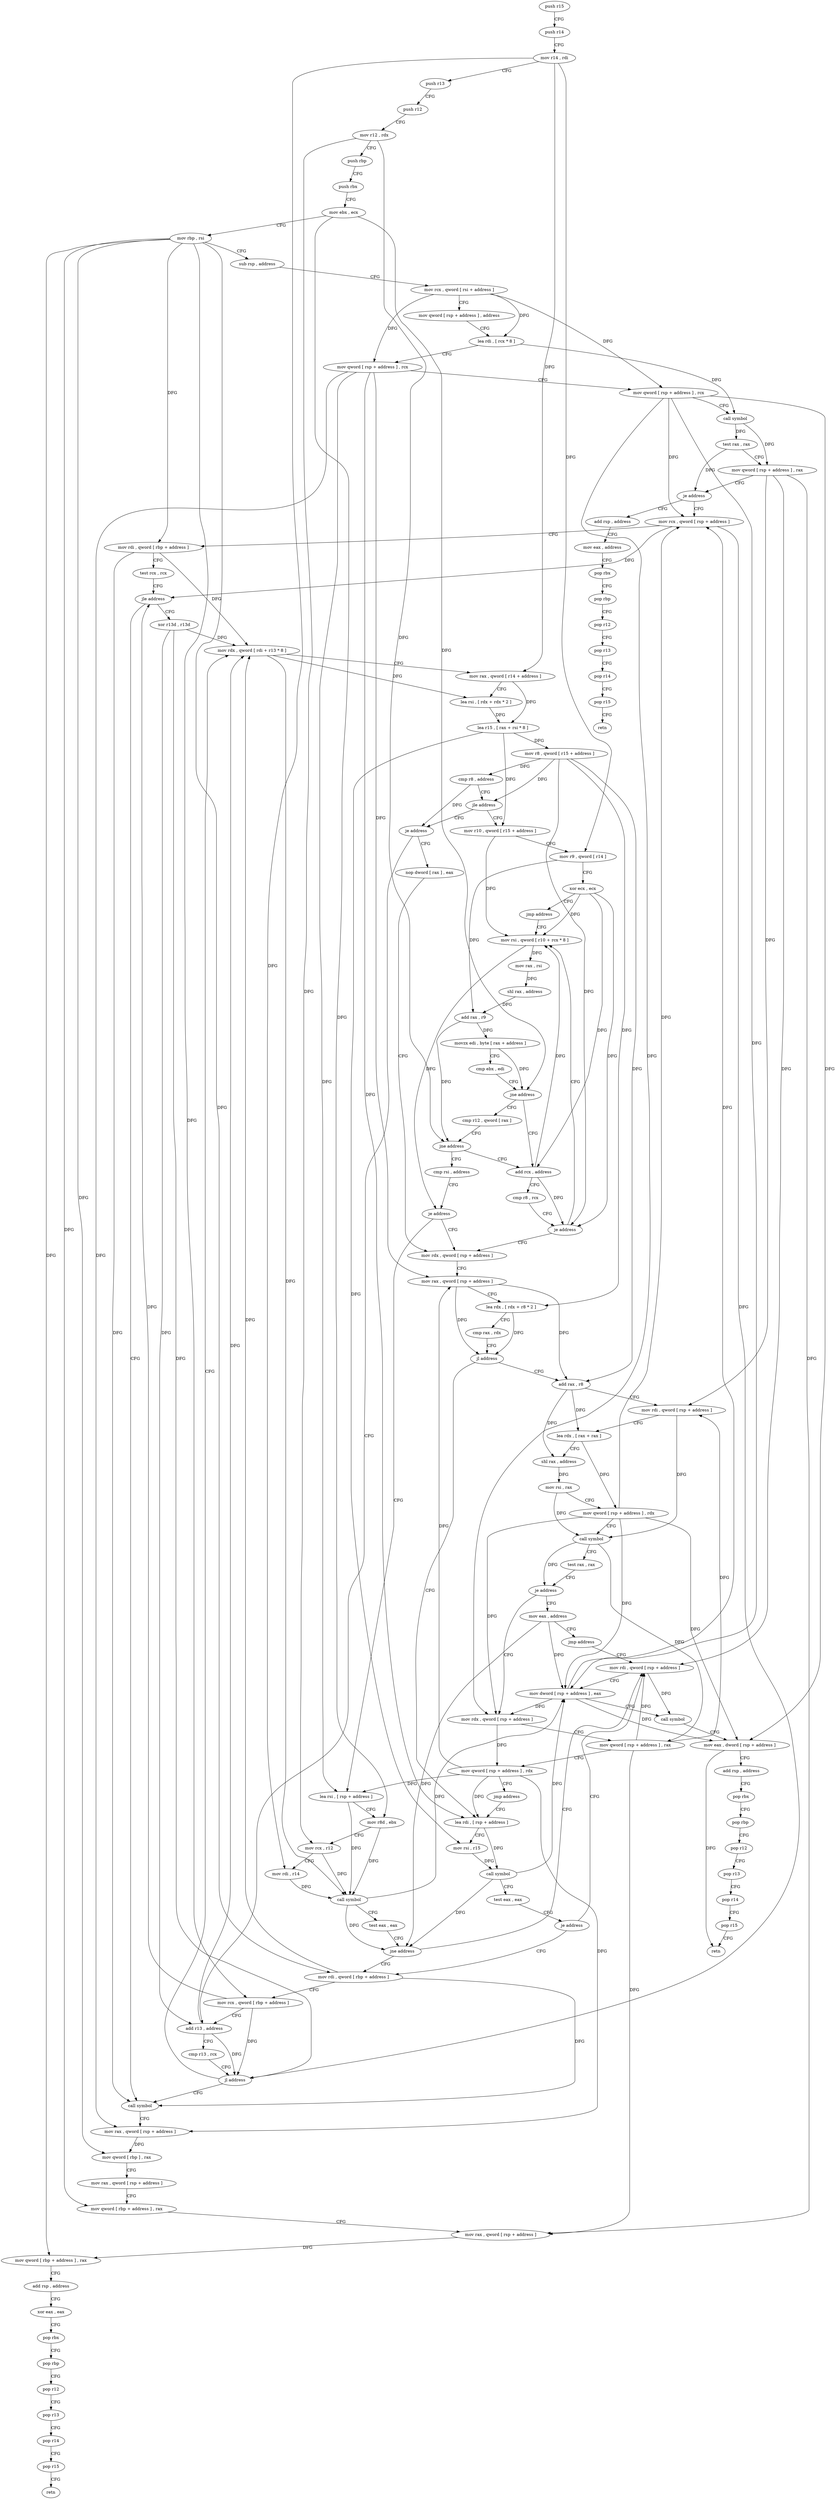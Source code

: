digraph "func" {
"4380816" [label = "push r15" ]
"4380818" [label = "push r14" ]
"4380820" [label = "mov r14 , rdi" ]
"4380823" [label = "push r13" ]
"4380825" [label = "push r12" ]
"4380827" [label = "mov r12 , rdx" ]
"4380830" [label = "push rbp" ]
"4380831" [label = "push rbx" ]
"4380832" [label = "mov ebx , ecx" ]
"4380834" [label = "mov rbp , rsi" ]
"4380837" [label = "sub rsp , address" ]
"4380841" [label = "mov rcx , qword [ rsi + address ]" ]
"4380845" [label = "mov qword [ rsp + address ] , address" ]
"4380854" [label = "lea rdi , [ rcx * 8 ]" ]
"4380862" [label = "mov qword [ rsp + address ] , rcx" ]
"4380867" [label = "mov qword [ rsp + address ] , rcx" ]
"4380872" [label = "call symbol" ]
"4380877" [label = "test rax , rax" ]
"4380880" [label = "mov qword [ rsp + address ] , rax" ]
"4380885" [label = "je address" ]
"4381224" [label = "add rsp , address" ]
"4380891" [label = "mov rcx , qword [ rsp + address ]" ]
"4381228" [label = "mov eax , address" ]
"4381233" [label = "pop rbx" ]
"4381234" [label = "pop rbp" ]
"4381235" [label = "pop r12" ]
"4381237" [label = "pop r13" ]
"4381239" [label = "pop r14" ]
"4381241" [label = "pop r15" ]
"4381243" [label = "retn" ]
"4380896" [label = "mov rdi , qword [ rbp + address ]" ]
"4380900" [label = "test rcx , rcx" ]
"4380903" [label = "jle address" ]
"4381050" [label = "call symbol" ]
"4380909" [label = "xor r13d , r13d" ]
"4381055" [label = "mov rax , qword [ rsp + address ]" ]
"4381060" [label = "mov qword [ rbp ] , rax" ]
"4381064" [label = "mov rax , qword [ rsp + address ]" ]
"4381069" [label = "mov qword [ rbp + address ] , rax" ]
"4381073" [label = "mov rax , qword [ rsp + address ]" ]
"4381078" [label = "mov qword [ rbp + address ] , rax" ]
"4381082" [label = "add rsp , address" ]
"4381086" [label = "xor eax , eax" ]
"4381088" [label = "pop rbx" ]
"4381089" [label = "pop rbp" ]
"4381090" [label = "pop r12" ]
"4381092" [label = "pop r13" ]
"4381094" [label = "pop r14" ]
"4381096" [label = "pop r15" ]
"4381098" [label = "retn" ]
"4380912" [label = "mov rdx , qword [ rdi + r13 * 8 ]" ]
"4381099" [label = "je address" ]
"4381037" [label = "add r13 , address" ]
"4381101" [label = "nop dword [ rax ] , eax" ]
"4380942" [label = "mov r10 , qword [ r15 + address ]" ]
"4380946" [label = "mov r9 , qword [ r14 ]" ]
"4380949" [label = "xor ecx , ecx" ]
"4380951" [label = "jmp address" ]
"4380973" [label = "mov rsi , qword [ r10 + rcx * 8 ]" ]
"4381041" [label = "cmp r13 , rcx" ]
"4381044" [label = "jl address" ]
"4381104" [label = "mov rdx , qword [ rsp + address ]" ]
"4380977" [label = "mov rax , rsi" ]
"4380980" [label = "shl rax , address" ]
"4380984" [label = "add rax , r9" ]
"4380987" [label = "movzx edi , byte [ rax + address ]" ]
"4380991" [label = "cmp ebx , edi" ]
"4380993" [label = "jne address" ]
"4380960" [label = "add rcx , address" ]
"4380995" [label = "cmp r12 , qword [ rax ]" ]
"4380916" [label = "mov rax , qword [ r14 + address ]" ]
"4380920" [label = "lea rsi , [ rdx + rdx * 2 ]" ]
"4380924" [label = "lea r15 , [ rax + rsi * 8 ]" ]
"4380928" [label = "mov r8 , qword [ r15 + address ]" ]
"4380932" [label = "cmp r8 , address" ]
"4380936" [label = "jle address" ]
"4381173" [label = "add rax , r8" ]
"4381176" [label = "mov rdi , qword [ rsp + address ]" ]
"4381181" [label = "lea rdx , [ rax + rax ]" ]
"4381185" [label = "shl rax , address" ]
"4381189" [label = "mov rsi , rax" ]
"4381192" [label = "mov qword [ rsp + address ] , rdx" ]
"4381197" [label = "call symbol" ]
"4381202" [label = "test rax , rax" ]
"4381205" [label = "je address" ]
"4381244" [label = "mov eax , address" ]
"4381207" [label = "mov rdx , qword [ rsp + address ]" ]
"4381123" [label = "lea rdi , [ rsp + address ]" ]
"4381128" [label = "mov rsi , r15" ]
"4381131" [label = "call symbol" ]
"4381136" [label = "test eax , eax" ]
"4381138" [label = "je address" ]
"4381029" [label = "mov rdi , qword [ rbp + address ]" ]
"4381140" [label = "mov rdi , qword [ rsp + address ]" ]
"4380964" [label = "cmp r8 , rcx" ]
"4380967" [label = "je address" ]
"4380998" [label = "jne address" ]
"4381000" [label = "cmp rsi , address" ]
"4381249" [label = "jmp address" ]
"4381212" [label = "mov qword [ rsp + address ] , rax" ]
"4381217" [label = "mov qword [ rsp + address ] , rdx" ]
"4381222" [label = "jmp address" ]
"4381033" [label = "mov rcx , qword [ rbp + address ]" ]
"4381145" [label = "mov dword [ rsp + address ] , eax" ]
"4381149" [label = "call symbol" ]
"4381154" [label = "mov eax , dword [ rsp + address ]" ]
"4381158" [label = "add rsp , address" ]
"4381162" [label = "pop rbx" ]
"4381163" [label = "pop rbp" ]
"4381164" [label = "pop r12" ]
"4381166" [label = "pop r13" ]
"4381168" [label = "pop r14" ]
"4381170" [label = "pop r15" ]
"4381172" [label = "retn" ]
"4381109" [label = "mov rax , qword [ rsp + address ]" ]
"4381114" [label = "lea rdx , [ rdx + r8 * 2 ]" ]
"4381118" [label = "cmp rax , rdx" ]
"4381121" [label = "jl address" ]
"4381004" [label = "je address" ]
"4381006" [label = "lea rsi , [ rsp + address ]" ]
"4381011" [label = "mov r8d , ebx" ]
"4381014" [label = "mov rcx , r12" ]
"4381017" [label = "mov rdi , r14" ]
"4381020" [label = "call symbol" ]
"4381025" [label = "test eax , eax" ]
"4381027" [label = "jne address" ]
"4380816" -> "4380818" [ label = "CFG" ]
"4380818" -> "4380820" [ label = "CFG" ]
"4380820" -> "4380823" [ label = "CFG" ]
"4380820" -> "4380916" [ label = "DFG" ]
"4380820" -> "4380946" [ label = "DFG" ]
"4380820" -> "4381017" [ label = "DFG" ]
"4380823" -> "4380825" [ label = "CFG" ]
"4380825" -> "4380827" [ label = "CFG" ]
"4380827" -> "4380830" [ label = "CFG" ]
"4380827" -> "4380998" [ label = "DFG" ]
"4380827" -> "4381014" [ label = "DFG" ]
"4380830" -> "4380831" [ label = "CFG" ]
"4380831" -> "4380832" [ label = "CFG" ]
"4380832" -> "4380834" [ label = "CFG" ]
"4380832" -> "4380993" [ label = "DFG" ]
"4380832" -> "4381011" [ label = "DFG" ]
"4380834" -> "4380837" [ label = "CFG" ]
"4380834" -> "4380896" [ label = "DFG" ]
"4380834" -> "4381060" [ label = "DFG" ]
"4380834" -> "4381069" [ label = "DFG" ]
"4380834" -> "4381078" [ label = "DFG" ]
"4380834" -> "4381029" [ label = "DFG" ]
"4380834" -> "4381033" [ label = "DFG" ]
"4380837" -> "4380841" [ label = "CFG" ]
"4380841" -> "4380845" [ label = "CFG" ]
"4380841" -> "4380854" [ label = "DFG" ]
"4380841" -> "4380862" [ label = "DFG" ]
"4380841" -> "4380867" [ label = "DFG" ]
"4380845" -> "4380854" [ label = "CFG" ]
"4380854" -> "4380862" [ label = "CFG" ]
"4380854" -> "4380872" [ label = "DFG" ]
"4380862" -> "4380867" [ label = "CFG" ]
"4380862" -> "4381055" [ label = "DFG" ]
"4380862" -> "4381109" [ label = "DFG" ]
"4380862" -> "4381123" [ label = "DFG" ]
"4380862" -> "4381006" [ label = "DFG" ]
"4380867" -> "4380872" [ label = "CFG" ]
"4380867" -> "4380891" [ label = "DFG" ]
"4380867" -> "4381207" [ label = "DFG" ]
"4380867" -> "4381145" [ label = "DFG" ]
"4380867" -> "4381154" [ label = "DFG" ]
"4380872" -> "4380877" [ label = "DFG" ]
"4380872" -> "4380880" [ label = "DFG" ]
"4380877" -> "4380880" [ label = "CFG" ]
"4380877" -> "4380885" [ label = "DFG" ]
"4380880" -> "4380885" [ label = "CFG" ]
"4380880" -> "4381073" [ label = "DFG" ]
"4380880" -> "4381176" [ label = "DFG" ]
"4380880" -> "4381140" [ label = "DFG" ]
"4380885" -> "4381224" [ label = "CFG" ]
"4380885" -> "4380891" [ label = "CFG" ]
"4381224" -> "4381228" [ label = "CFG" ]
"4380891" -> "4380896" [ label = "CFG" ]
"4380891" -> "4380903" [ label = "DFG" ]
"4380891" -> "4381044" [ label = "DFG" ]
"4381228" -> "4381233" [ label = "CFG" ]
"4381233" -> "4381234" [ label = "CFG" ]
"4381234" -> "4381235" [ label = "CFG" ]
"4381235" -> "4381237" [ label = "CFG" ]
"4381237" -> "4381239" [ label = "CFG" ]
"4381239" -> "4381241" [ label = "CFG" ]
"4381241" -> "4381243" [ label = "CFG" ]
"4380896" -> "4380900" [ label = "CFG" ]
"4380896" -> "4381050" [ label = "DFG" ]
"4380896" -> "4380912" [ label = "DFG" ]
"4380900" -> "4380903" [ label = "CFG" ]
"4380903" -> "4381050" [ label = "CFG" ]
"4380903" -> "4380909" [ label = "CFG" ]
"4381050" -> "4381055" [ label = "CFG" ]
"4380909" -> "4380912" [ label = "DFG" ]
"4380909" -> "4381037" [ label = "DFG" ]
"4380909" -> "4381044" [ label = "DFG" ]
"4381055" -> "4381060" [ label = "DFG" ]
"4381060" -> "4381064" [ label = "CFG" ]
"4381064" -> "4381069" [ label = "CFG" ]
"4381069" -> "4381073" [ label = "CFG" ]
"4381073" -> "4381078" [ label = "DFG" ]
"4381078" -> "4381082" [ label = "CFG" ]
"4381082" -> "4381086" [ label = "CFG" ]
"4381086" -> "4381088" [ label = "CFG" ]
"4381088" -> "4381089" [ label = "CFG" ]
"4381089" -> "4381090" [ label = "CFG" ]
"4381090" -> "4381092" [ label = "CFG" ]
"4381092" -> "4381094" [ label = "CFG" ]
"4381094" -> "4381096" [ label = "CFG" ]
"4381096" -> "4381098" [ label = "CFG" ]
"4380912" -> "4380916" [ label = "CFG" ]
"4380912" -> "4380920" [ label = "DFG" ]
"4380912" -> "4381020" [ label = "DFG" ]
"4381099" -> "4381037" [ label = "CFG" ]
"4381099" -> "4381101" [ label = "CFG" ]
"4381037" -> "4381041" [ label = "CFG" ]
"4381037" -> "4380912" [ label = "DFG" ]
"4381037" -> "4381044" [ label = "DFG" ]
"4381101" -> "4381104" [ label = "CFG" ]
"4380942" -> "4380946" [ label = "CFG" ]
"4380942" -> "4380973" [ label = "DFG" ]
"4380946" -> "4380949" [ label = "CFG" ]
"4380946" -> "4380984" [ label = "DFG" ]
"4380949" -> "4380951" [ label = "CFG" ]
"4380949" -> "4380973" [ label = "DFG" ]
"4380949" -> "4380960" [ label = "DFG" ]
"4380949" -> "4380967" [ label = "DFG" ]
"4380951" -> "4380973" [ label = "CFG" ]
"4380973" -> "4380977" [ label = "DFG" ]
"4380973" -> "4381004" [ label = "DFG" ]
"4381041" -> "4381044" [ label = "CFG" ]
"4381044" -> "4380912" [ label = "CFG" ]
"4381044" -> "4381050" [ label = "CFG" ]
"4381104" -> "4381109" [ label = "CFG" ]
"4380977" -> "4380980" [ label = "DFG" ]
"4380980" -> "4380984" [ label = "DFG" ]
"4380984" -> "4380987" [ label = "DFG" ]
"4380984" -> "4380998" [ label = "DFG" ]
"4380987" -> "4380991" [ label = "CFG" ]
"4380987" -> "4380993" [ label = "DFG" ]
"4380991" -> "4380993" [ label = "CFG" ]
"4380993" -> "4380960" [ label = "CFG" ]
"4380993" -> "4380995" [ label = "CFG" ]
"4380960" -> "4380964" [ label = "CFG" ]
"4380960" -> "4380973" [ label = "DFG" ]
"4380960" -> "4380967" [ label = "DFG" ]
"4380995" -> "4380998" [ label = "CFG" ]
"4380916" -> "4380920" [ label = "CFG" ]
"4380916" -> "4380924" [ label = "DFG" ]
"4380920" -> "4380924" [ label = "DFG" ]
"4380924" -> "4380928" [ label = "DFG" ]
"4380924" -> "4380942" [ label = "DFG" ]
"4380924" -> "4381128" [ label = "DFG" ]
"4380928" -> "4380932" [ label = "DFG" ]
"4380928" -> "4380936" [ label = "DFG" ]
"4380928" -> "4381114" [ label = "DFG" ]
"4380928" -> "4380967" [ label = "DFG" ]
"4380928" -> "4381173" [ label = "DFG" ]
"4380932" -> "4380936" [ label = "CFG" ]
"4380932" -> "4381099" [ label = "DFG" ]
"4380936" -> "4381099" [ label = "CFG" ]
"4380936" -> "4380942" [ label = "CFG" ]
"4381173" -> "4381176" [ label = "CFG" ]
"4381173" -> "4381181" [ label = "DFG" ]
"4381173" -> "4381185" [ label = "DFG" ]
"4381176" -> "4381181" [ label = "CFG" ]
"4381176" -> "4381197" [ label = "DFG" ]
"4381181" -> "4381185" [ label = "CFG" ]
"4381181" -> "4381192" [ label = "DFG" ]
"4381185" -> "4381189" [ label = "DFG" ]
"4381189" -> "4381192" [ label = "CFG" ]
"4381189" -> "4381197" [ label = "DFG" ]
"4381192" -> "4381197" [ label = "CFG" ]
"4381192" -> "4380891" [ label = "DFG" ]
"4381192" -> "4381207" [ label = "DFG" ]
"4381192" -> "4381145" [ label = "DFG" ]
"4381192" -> "4381154" [ label = "DFG" ]
"4381197" -> "4381202" [ label = "CFG" ]
"4381197" -> "4381205" [ label = "DFG" ]
"4381197" -> "4381212" [ label = "DFG" ]
"4381202" -> "4381205" [ label = "CFG" ]
"4381205" -> "4381244" [ label = "CFG" ]
"4381205" -> "4381207" [ label = "CFG" ]
"4381244" -> "4381249" [ label = "CFG" ]
"4381244" -> "4381145" [ label = "DFG" ]
"4381244" -> "4381027" [ label = "DFG" ]
"4381207" -> "4381212" [ label = "CFG" ]
"4381207" -> "4381217" [ label = "DFG" ]
"4381123" -> "4381128" [ label = "CFG" ]
"4381123" -> "4381131" [ label = "DFG" ]
"4381128" -> "4381131" [ label = "DFG" ]
"4381131" -> "4381136" [ label = "CFG" ]
"4381131" -> "4381145" [ label = "DFG" ]
"4381131" -> "4381027" [ label = "DFG" ]
"4381136" -> "4381138" [ label = "CFG" ]
"4381138" -> "4381029" [ label = "CFG" ]
"4381138" -> "4381140" [ label = "CFG" ]
"4381029" -> "4381033" [ label = "CFG" ]
"4381029" -> "4381050" [ label = "DFG" ]
"4381029" -> "4380912" [ label = "DFG" ]
"4381140" -> "4381145" [ label = "CFG" ]
"4381140" -> "4381149" [ label = "DFG" ]
"4380964" -> "4380967" [ label = "CFG" ]
"4380967" -> "4381104" [ label = "CFG" ]
"4380967" -> "4380973" [ label = "CFG" ]
"4380998" -> "4380960" [ label = "CFG" ]
"4380998" -> "4381000" [ label = "CFG" ]
"4381000" -> "4381004" [ label = "CFG" ]
"4381249" -> "4381140" [ label = "CFG" ]
"4381212" -> "4381217" [ label = "CFG" ]
"4381212" -> "4381073" [ label = "DFG" ]
"4381212" -> "4381176" [ label = "DFG" ]
"4381212" -> "4381140" [ label = "DFG" ]
"4381217" -> "4381222" [ label = "CFG" ]
"4381217" -> "4381055" [ label = "DFG" ]
"4381217" -> "4381109" [ label = "DFG" ]
"4381217" -> "4381123" [ label = "DFG" ]
"4381217" -> "4381006" [ label = "DFG" ]
"4381222" -> "4381123" [ label = "CFG" ]
"4381033" -> "4381037" [ label = "CFG" ]
"4381033" -> "4380903" [ label = "DFG" ]
"4381033" -> "4381044" [ label = "DFG" ]
"4381145" -> "4381149" [ label = "CFG" ]
"4381145" -> "4380891" [ label = "DFG" ]
"4381145" -> "4381207" [ label = "DFG" ]
"4381145" -> "4381154" [ label = "DFG" ]
"4381149" -> "4381154" [ label = "CFG" ]
"4381154" -> "4381158" [ label = "CFG" ]
"4381154" -> "4381172" [ label = "DFG" ]
"4381158" -> "4381162" [ label = "CFG" ]
"4381162" -> "4381163" [ label = "CFG" ]
"4381163" -> "4381164" [ label = "CFG" ]
"4381164" -> "4381166" [ label = "CFG" ]
"4381166" -> "4381168" [ label = "CFG" ]
"4381168" -> "4381170" [ label = "CFG" ]
"4381170" -> "4381172" [ label = "CFG" ]
"4381109" -> "4381114" [ label = "CFG" ]
"4381109" -> "4381121" [ label = "DFG" ]
"4381109" -> "4381173" [ label = "DFG" ]
"4381114" -> "4381118" [ label = "CFG" ]
"4381114" -> "4381121" [ label = "DFG" ]
"4381118" -> "4381121" [ label = "CFG" ]
"4381121" -> "4381173" [ label = "CFG" ]
"4381121" -> "4381123" [ label = "CFG" ]
"4381004" -> "4381104" [ label = "CFG" ]
"4381004" -> "4381006" [ label = "CFG" ]
"4381006" -> "4381011" [ label = "CFG" ]
"4381006" -> "4381020" [ label = "DFG" ]
"4381011" -> "4381014" [ label = "CFG" ]
"4381011" -> "4381020" [ label = "DFG" ]
"4381014" -> "4381017" [ label = "CFG" ]
"4381014" -> "4381020" [ label = "DFG" ]
"4381017" -> "4381020" [ label = "DFG" ]
"4381020" -> "4381025" [ label = "CFG" ]
"4381020" -> "4381145" [ label = "DFG" ]
"4381020" -> "4381027" [ label = "DFG" ]
"4381025" -> "4381027" [ label = "CFG" ]
"4381027" -> "4381140" [ label = "CFG" ]
"4381027" -> "4381029" [ label = "CFG" ]
}
